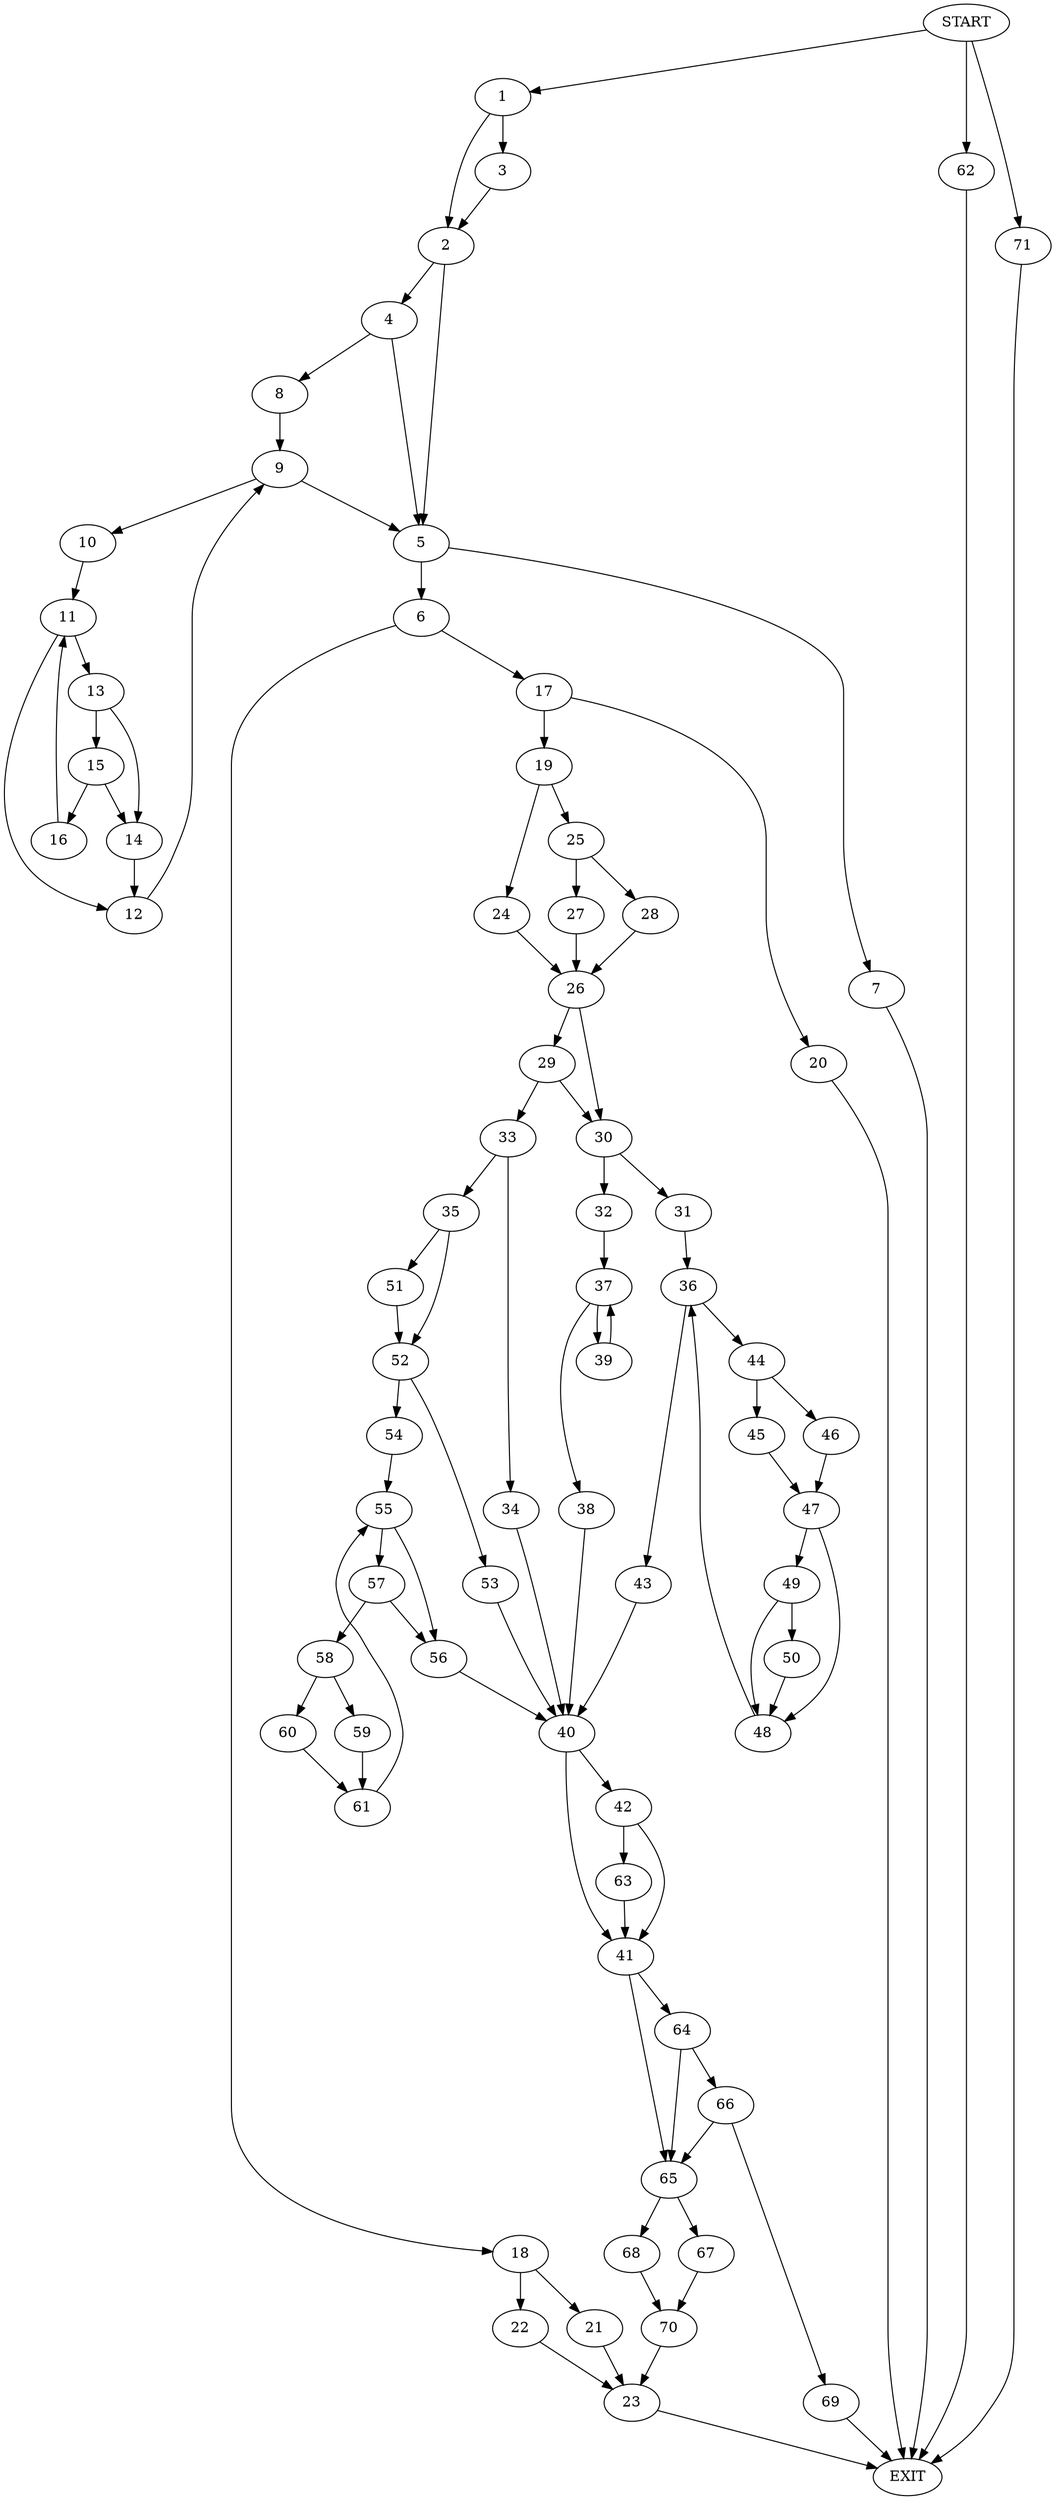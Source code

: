 digraph {
0 [label="START"]
72 [label="EXIT"]
0 -> 1
1 -> 2
1 -> 3
2 -> 4
2 -> 5
3 -> 2
5 -> 6
5 -> 7
4 -> 5
4 -> 8
8 -> 9
9 -> 10
9 -> 5
10 -> 11
11 -> 12
11 -> 13
13 -> 14
13 -> 15
12 -> 9
15 -> 14
15 -> 16
14 -> 12
16 -> 11
6 -> 17
6 -> 18
7 -> 72
17 -> 19
17 -> 20
18 -> 21
18 -> 22
21 -> 23
22 -> 23
23 -> 72
20 -> 72
19 -> 24
19 -> 25
24 -> 26
25 -> 27
25 -> 28
26 -> 29
26 -> 30
27 -> 26
28 -> 26
30 -> 31
30 -> 32
29 -> 30
29 -> 33
33 -> 34
33 -> 35
31 -> 36
32 -> 37
37 -> 38
37 -> 39
38 -> 40
39 -> 37
40 -> 41
40 -> 42
36 -> 43
36 -> 44
43 -> 40
44 -> 45
44 -> 46
45 -> 47
46 -> 47
47 -> 48
47 -> 49
48 -> 36
49 -> 48
49 -> 50
50 -> 48
35 -> 51
35 -> 52
34 -> 40
51 -> 52
52 -> 53
52 -> 54
53 -> 40
54 -> 55
55 -> 56
55 -> 57
57 -> 56
57 -> 58
56 -> 40
58 -> 59
58 -> 60
60 -> 61
59 -> 61
61 -> 55
0 -> 62
62 -> 72
42 -> 41
42 -> 63
41 -> 64
41 -> 65
63 -> 41
64 -> 66
64 -> 65
65 -> 67
65 -> 68
66 -> 69
66 -> 65
69 -> 72
67 -> 70
68 -> 70
70 -> 23
0 -> 71
71 -> 72
}
